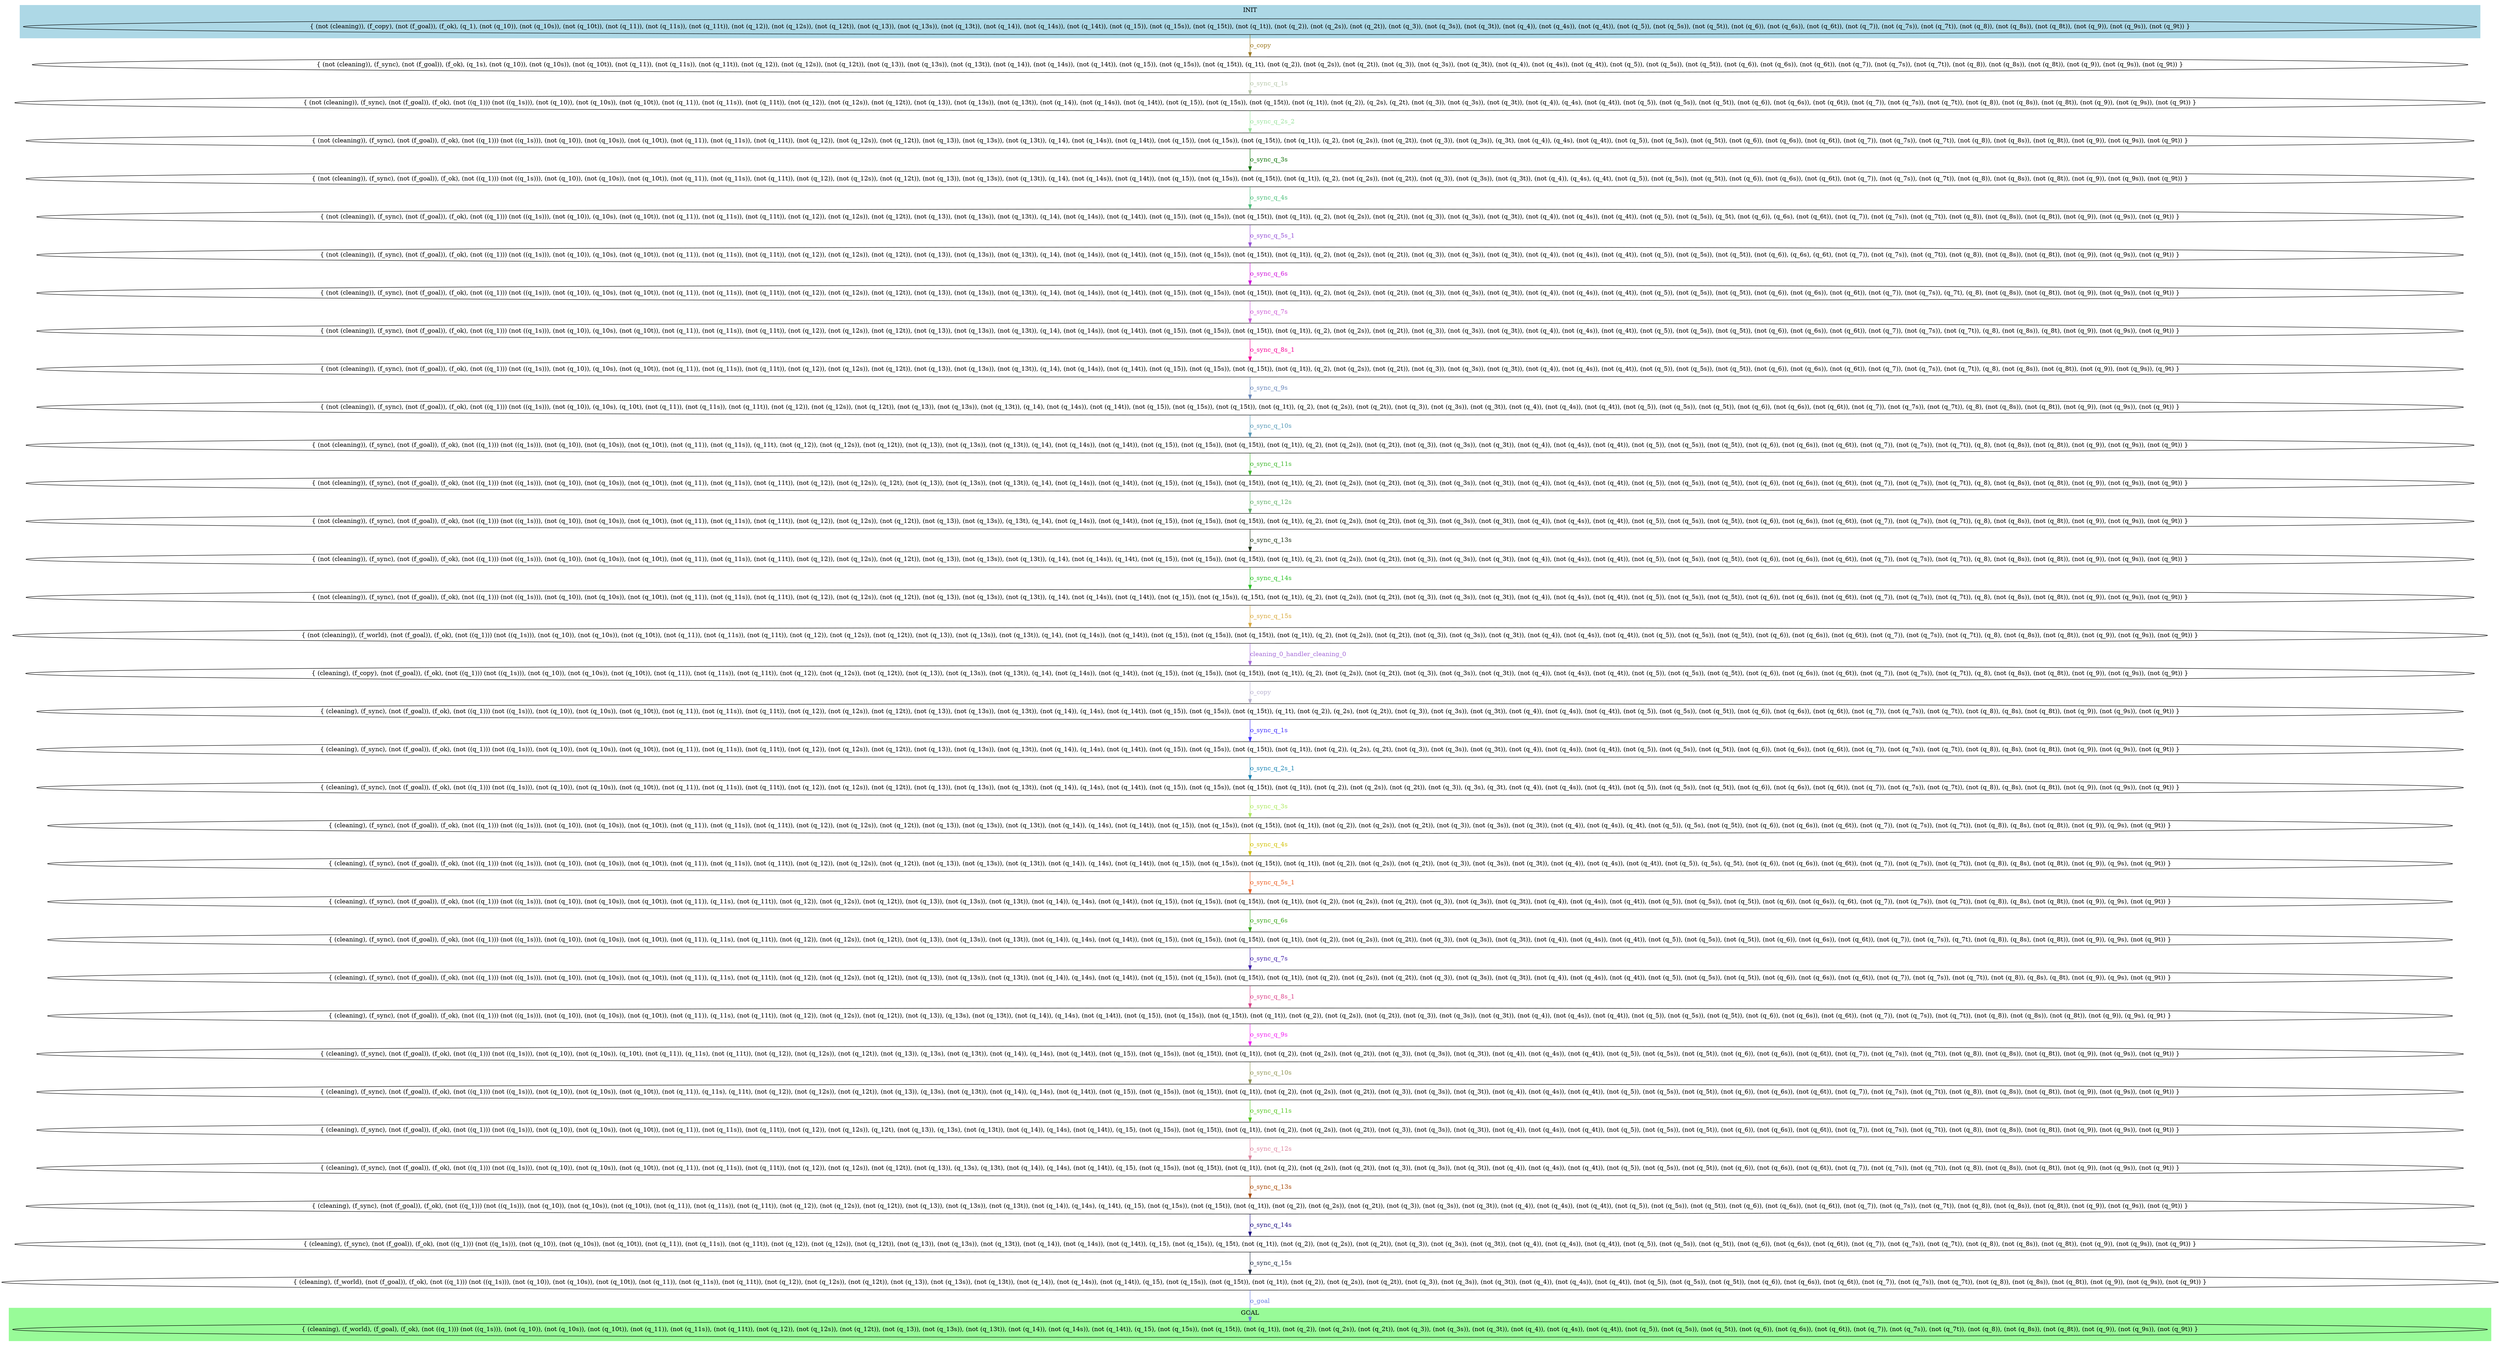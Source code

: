 digraph G {
0 [label="{ (not (cleaning)), (f_copy), (not (f_goal)), (f_ok), (q_1), (not (q_10)), (not (q_10s)), (not (q_10t)), (not (q_11)), (not (q_11s)), (not (q_11t)), (not (q_12)), (not (q_12s)), (not (q_12t)), (not (q_13)), (not (q_13s)), (not (q_13t)), (not (q_14)), (not (q_14s)), (not (q_14t)), (not (q_15)), (not (q_15s)), (not (q_15t)), (not (q_1t)), (not (q_2)), (not (q_2s)), (not (q_2t)), (not (q_3)), (not (q_3s)), (not (q_3t)), (not (q_4)), (not (q_4s)), (not (q_4t)), (not (q_5)), (not (q_5s)), (not (q_5t)), (not (q_6)), (not (q_6s)), (not (q_6t)), (not (q_7)), (not (q_7s)), (not (q_7t)), (not (q_8)), (not (q_8s)), (not (q_8t)), (not (q_9)), (not (q_9s)), (not (q_9t)) }"];
1 [label="{ (not (cleaning)), (f_sync), (not (f_goal)), (f_ok), (q_1s), (not (q_10)), (not (q_10s)), (not (q_10t)), (not (q_11)), (not (q_11s)), (not (q_11t)), (not (q_12)), (not (q_12s)), (not (q_12t)), (not (q_13)), (not (q_13s)), (not (q_13t)), (not (q_14)), (not (q_14s)), (not (q_14t)), (not (q_15)), (not (q_15s)), (not (q_15t)), (q_1t), (not (q_2)), (not (q_2s)), (not (q_2t)), (not (q_3)), (not (q_3s)), (not (q_3t)), (not (q_4)), (not (q_4s)), (not (q_4t)), (not (q_5)), (not (q_5s)), (not (q_5t)), (not (q_6)), (not (q_6s)), (not (q_6t)), (not (q_7)), (not (q_7s)), (not (q_7t)), (not (q_8)), (not (q_8s)), (not (q_8t)), (not (q_9)), (not (q_9s)), (not (q_9t)) }"];
2 [label="{ (not (cleaning)), (f_sync), (not (f_goal)), (f_ok), (not ((q_1))) (not ((q_1s))), (not (q_10)), (not (q_10s)), (not (q_10t)), (not (q_11)), (not (q_11s)), (not (q_11t)), (not (q_12)), (not (q_12s)), (not (q_12t)), (not (q_13)), (not (q_13s)), (not (q_13t)), (not (q_14)), (not (q_14s)), (not (q_14t)), (not (q_15)), (not (q_15s)), (not (q_15t)), (not (q_1t)), (not (q_2)), (q_2s), (q_2t), (not (q_3)), (not (q_3s)), (not (q_3t)), (not (q_4)), (q_4s), (not (q_4t)), (not (q_5)), (not (q_5s)), (not (q_5t)), (not (q_6)), (not (q_6s)), (not (q_6t)), (not (q_7)), (not (q_7s)), (not (q_7t)), (not (q_8)), (not (q_8s)), (not (q_8t)), (not (q_9)), (not (q_9s)), (not (q_9t)) }"];
3 [label="{ (not (cleaning)), (f_sync), (not (f_goal)), (f_ok), (not ((q_1))) (not ((q_1s))), (not (q_10)), (not (q_10s)), (not (q_10t)), (not (q_11)), (not (q_11s)), (not (q_11t)), (not (q_12)), (not (q_12s)), (not (q_12t)), (not (q_13)), (not (q_13s)), (not (q_13t)), (q_14), (not (q_14s)), (not (q_14t)), (not (q_15)), (not (q_15s)), (not (q_15t)), (not (q_1t)), (q_2), (not (q_2s)), (not (q_2t)), (not (q_3)), (not (q_3s)), (q_3t), (not (q_4)), (q_4s), (not (q_4t)), (not (q_5)), (not (q_5s)), (not (q_5t)), (not (q_6)), (not (q_6s)), (not (q_6t)), (not (q_7)), (not (q_7s)), (not (q_7t)), (not (q_8)), (not (q_8s)), (not (q_8t)), (not (q_9)), (not (q_9s)), (not (q_9t)) }"];
4 [label="{ (not (cleaning)), (f_sync), (not (f_goal)), (f_ok), (not ((q_1))) (not ((q_1s))), (not (q_10)), (not (q_10s)), (not (q_10t)), (not (q_11)), (not (q_11s)), (not (q_11t)), (not (q_12)), (not (q_12s)), (not (q_12t)), (not (q_13)), (not (q_13s)), (not (q_13t)), (q_14), (not (q_14s)), (not (q_14t)), (not (q_15)), (not (q_15s)), (not (q_15t)), (not (q_1t)), (q_2), (not (q_2s)), (not (q_2t)), (not (q_3)), (not (q_3s)), (not (q_3t)), (not (q_4)), (q_4s), (q_4t), (not (q_5)), (not (q_5s)), (not (q_5t)), (not (q_6)), (not (q_6s)), (not (q_6t)), (not (q_7)), (not (q_7s)), (not (q_7t)), (not (q_8)), (not (q_8s)), (not (q_8t)), (not (q_9)), (not (q_9s)), (not (q_9t)) }"];
5 [label="{ (not (cleaning)), (f_sync), (not (f_goal)), (f_ok), (not ((q_1))) (not ((q_1s))), (not (q_10)), (q_10s), (not (q_10t)), (not (q_11)), (not (q_11s)), (not (q_11t)), (not (q_12)), (not (q_12s)), (not (q_12t)), (not (q_13)), (not (q_13s)), (not (q_13t)), (q_14), (not (q_14s)), (not (q_14t)), (not (q_15)), (not (q_15s)), (not (q_15t)), (not (q_1t)), (q_2), (not (q_2s)), (not (q_2t)), (not (q_3)), (not (q_3s)), (not (q_3t)), (not (q_4)), (not (q_4s)), (not (q_4t)), (not (q_5)), (not (q_5s)), (q_5t), (not (q_6)), (q_6s), (not (q_6t)), (not (q_7)), (not (q_7s)), (not (q_7t)), (not (q_8)), (not (q_8s)), (not (q_8t)), (not (q_9)), (not (q_9s)), (not (q_9t)) }"];
6 [label="{ (not (cleaning)), (f_sync), (not (f_goal)), (f_ok), (not ((q_1))) (not ((q_1s))), (not (q_10)), (q_10s), (not (q_10t)), (not (q_11)), (not (q_11s)), (not (q_11t)), (not (q_12)), (not (q_12s)), (not (q_12t)), (not (q_13)), (not (q_13s)), (not (q_13t)), (q_14), (not (q_14s)), (not (q_14t)), (not (q_15)), (not (q_15s)), (not (q_15t)), (not (q_1t)), (q_2), (not (q_2s)), (not (q_2t)), (not (q_3)), (not (q_3s)), (not (q_3t)), (not (q_4)), (not (q_4s)), (not (q_4t)), (not (q_5)), (not (q_5s)), (not (q_5t)), (not (q_6)), (q_6s), (q_6t), (not (q_7)), (not (q_7s)), (not (q_7t)), (not (q_8)), (not (q_8s)), (not (q_8t)), (not (q_9)), (not (q_9s)), (not (q_9t)) }"];
7 [label="{ (not (cleaning)), (f_sync), (not (f_goal)), (f_ok), (not ((q_1))) (not ((q_1s))), (not (q_10)), (q_10s), (not (q_10t)), (not (q_11)), (not (q_11s)), (not (q_11t)), (not (q_12)), (not (q_12s)), (not (q_12t)), (not (q_13)), (not (q_13s)), (not (q_13t)), (q_14), (not (q_14s)), (not (q_14t)), (not (q_15)), (not (q_15s)), (not (q_15t)), (not (q_1t)), (q_2), (not (q_2s)), (not (q_2t)), (not (q_3)), (not (q_3s)), (not (q_3t)), (not (q_4)), (not (q_4s)), (not (q_4t)), (not (q_5)), (not (q_5s)), (not (q_5t)), (not (q_6)), (not (q_6s)), (not (q_6t)), (not (q_7)), (not (q_7s)), (q_7t), (q_8), (not (q_8s)), (not (q_8t)), (not (q_9)), (not (q_9s)), (not (q_9t)) }"];
8 [label="{ (not (cleaning)), (f_sync), (not (f_goal)), (f_ok), (not ((q_1))) (not ((q_1s))), (not (q_10)), (q_10s), (not (q_10t)), (not (q_11)), (not (q_11s)), (not (q_11t)), (not (q_12)), (not (q_12s)), (not (q_12t)), (not (q_13)), (not (q_13s)), (not (q_13t)), (q_14), (not (q_14s)), (not (q_14t)), (not (q_15)), (not (q_15s)), (not (q_15t)), (not (q_1t)), (q_2), (not (q_2s)), (not (q_2t)), (not (q_3)), (not (q_3s)), (not (q_3t)), (not (q_4)), (not (q_4s)), (not (q_4t)), (not (q_5)), (not (q_5s)), (not (q_5t)), (not (q_6)), (not (q_6s)), (not (q_6t)), (not (q_7)), (not (q_7s)), (not (q_7t)), (q_8), (not (q_8s)), (q_8t), (not (q_9)), (not (q_9s)), (not (q_9t)) }"];
9 [label="{ (not (cleaning)), (f_sync), (not (f_goal)), (f_ok), (not ((q_1))) (not ((q_1s))), (not (q_10)), (q_10s), (not (q_10t)), (not (q_11)), (not (q_11s)), (not (q_11t)), (not (q_12)), (not (q_12s)), (not (q_12t)), (not (q_13)), (not (q_13s)), (not (q_13t)), (q_14), (not (q_14s)), (not (q_14t)), (not (q_15)), (not (q_15s)), (not (q_15t)), (not (q_1t)), (q_2), (not (q_2s)), (not (q_2t)), (not (q_3)), (not (q_3s)), (not (q_3t)), (not (q_4)), (not (q_4s)), (not (q_4t)), (not (q_5)), (not (q_5s)), (not (q_5t)), (not (q_6)), (not (q_6s)), (not (q_6t)), (not (q_7)), (not (q_7s)), (not (q_7t)), (q_8), (not (q_8s)), (not (q_8t)), (not (q_9)), (not (q_9s)), (q_9t) }"];
10 [label="{ (not (cleaning)), (f_sync), (not (f_goal)), (f_ok), (not ((q_1))) (not ((q_1s))), (not (q_10)), (q_10s), (q_10t), (not (q_11)), (not (q_11s)), (not (q_11t)), (not (q_12)), (not (q_12s)), (not (q_12t)), (not (q_13)), (not (q_13s)), (not (q_13t)), (q_14), (not (q_14s)), (not (q_14t)), (not (q_15)), (not (q_15s)), (not (q_15t)), (not (q_1t)), (q_2), (not (q_2s)), (not (q_2t)), (not (q_3)), (not (q_3s)), (not (q_3t)), (not (q_4)), (not (q_4s)), (not (q_4t)), (not (q_5)), (not (q_5s)), (not (q_5t)), (not (q_6)), (not (q_6s)), (not (q_6t)), (not (q_7)), (not (q_7s)), (not (q_7t)), (q_8), (not (q_8s)), (not (q_8t)), (not (q_9)), (not (q_9s)), (not (q_9t)) }"];
11 [label="{ (not (cleaning)), (f_sync), (not (f_goal)), (f_ok), (not ((q_1))) (not ((q_1s))), (not (q_10)), (not (q_10s)), (not (q_10t)), (not (q_11)), (not (q_11s)), (q_11t), (not (q_12)), (not (q_12s)), (not (q_12t)), (not (q_13)), (not (q_13s)), (not (q_13t)), (q_14), (not (q_14s)), (not (q_14t)), (not (q_15)), (not (q_15s)), (not (q_15t)), (not (q_1t)), (q_2), (not (q_2s)), (not (q_2t)), (not (q_3)), (not (q_3s)), (not (q_3t)), (not (q_4)), (not (q_4s)), (not (q_4t)), (not (q_5)), (not (q_5s)), (not (q_5t)), (not (q_6)), (not (q_6s)), (not (q_6t)), (not (q_7)), (not (q_7s)), (not (q_7t)), (q_8), (not (q_8s)), (not (q_8t)), (not (q_9)), (not (q_9s)), (not (q_9t)) }"];
12 [label="{ (not (cleaning)), (f_sync), (not (f_goal)), (f_ok), (not ((q_1))) (not ((q_1s))), (not (q_10)), (not (q_10s)), (not (q_10t)), (not (q_11)), (not (q_11s)), (not (q_11t)), (not (q_12)), (not (q_12s)), (q_12t), (not (q_13)), (not (q_13s)), (not (q_13t)), (q_14), (not (q_14s)), (not (q_14t)), (not (q_15)), (not (q_15s)), (not (q_15t)), (not (q_1t)), (q_2), (not (q_2s)), (not (q_2t)), (not (q_3)), (not (q_3s)), (not (q_3t)), (not (q_4)), (not (q_4s)), (not (q_4t)), (not (q_5)), (not (q_5s)), (not (q_5t)), (not (q_6)), (not (q_6s)), (not (q_6t)), (not (q_7)), (not (q_7s)), (not (q_7t)), (q_8), (not (q_8s)), (not (q_8t)), (not (q_9)), (not (q_9s)), (not (q_9t)) }"];
13 [label="{ (not (cleaning)), (f_sync), (not (f_goal)), (f_ok), (not ((q_1))) (not ((q_1s))), (not (q_10)), (not (q_10s)), (not (q_10t)), (not (q_11)), (not (q_11s)), (not (q_11t)), (not (q_12)), (not (q_12s)), (not (q_12t)), (not (q_13)), (not (q_13s)), (q_13t), (q_14), (not (q_14s)), (not (q_14t)), (not (q_15)), (not (q_15s)), (not (q_15t)), (not (q_1t)), (q_2), (not (q_2s)), (not (q_2t)), (not (q_3)), (not (q_3s)), (not (q_3t)), (not (q_4)), (not (q_4s)), (not (q_4t)), (not (q_5)), (not (q_5s)), (not (q_5t)), (not (q_6)), (not (q_6s)), (not (q_6t)), (not (q_7)), (not (q_7s)), (not (q_7t)), (q_8), (not (q_8s)), (not (q_8t)), (not (q_9)), (not (q_9s)), (not (q_9t)) }"];
14 [label="{ (not (cleaning)), (f_sync), (not (f_goal)), (f_ok), (not ((q_1))) (not ((q_1s))), (not (q_10)), (not (q_10s)), (not (q_10t)), (not (q_11)), (not (q_11s)), (not (q_11t)), (not (q_12)), (not (q_12s)), (not (q_12t)), (not (q_13)), (not (q_13s)), (not (q_13t)), (q_14), (not (q_14s)), (q_14t), (not (q_15)), (not (q_15s)), (not (q_15t)), (not (q_1t)), (q_2), (not (q_2s)), (not (q_2t)), (not (q_3)), (not (q_3s)), (not (q_3t)), (not (q_4)), (not (q_4s)), (not (q_4t)), (not (q_5)), (not (q_5s)), (not (q_5t)), (not (q_6)), (not (q_6s)), (not (q_6t)), (not (q_7)), (not (q_7s)), (not (q_7t)), (q_8), (not (q_8s)), (not (q_8t)), (not (q_9)), (not (q_9s)), (not (q_9t)) }"];
15 [label="{ (not (cleaning)), (f_sync), (not (f_goal)), (f_ok), (not ((q_1))) (not ((q_1s))), (not (q_10)), (not (q_10s)), (not (q_10t)), (not (q_11)), (not (q_11s)), (not (q_11t)), (not (q_12)), (not (q_12s)), (not (q_12t)), (not (q_13)), (not (q_13s)), (not (q_13t)), (q_14), (not (q_14s)), (not (q_14t)), (not (q_15)), (not (q_15s)), (q_15t), (not (q_1t)), (q_2), (not (q_2s)), (not (q_2t)), (not (q_3)), (not (q_3s)), (not (q_3t)), (not (q_4)), (not (q_4s)), (not (q_4t)), (not (q_5)), (not (q_5s)), (not (q_5t)), (not (q_6)), (not (q_6s)), (not (q_6t)), (not (q_7)), (not (q_7s)), (not (q_7t)), (q_8), (not (q_8s)), (not (q_8t)), (not (q_9)), (not (q_9s)), (not (q_9t)) }"];
16 [label="{ (not (cleaning)), (f_world), (not (f_goal)), (f_ok), (not ((q_1))) (not ((q_1s))), (not (q_10)), (not (q_10s)), (not (q_10t)), (not (q_11)), (not (q_11s)), (not (q_11t)), (not (q_12)), (not (q_12s)), (not (q_12t)), (not (q_13)), (not (q_13s)), (not (q_13t)), (q_14), (not (q_14s)), (not (q_14t)), (not (q_15)), (not (q_15s)), (not (q_15t)), (not (q_1t)), (q_2), (not (q_2s)), (not (q_2t)), (not (q_3)), (not (q_3s)), (not (q_3t)), (not (q_4)), (not (q_4s)), (not (q_4t)), (not (q_5)), (not (q_5s)), (not (q_5t)), (not (q_6)), (not (q_6s)), (not (q_6t)), (not (q_7)), (not (q_7s)), (not (q_7t)), (q_8), (not (q_8s)), (not (q_8t)), (not (q_9)), (not (q_9s)), (not (q_9t)) }"];
17 [label="{ (cleaning), (f_copy), (not (f_goal)), (f_ok), (not ((q_1))) (not ((q_1s))), (not (q_10)), (not (q_10s)), (not (q_10t)), (not (q_11)), (not (q_11s)), (not (q_11t)), (not (q_12)), (not (q_12s)), (not (q_12t)), (not (q_13)), (not (q_13s)), (not (q_13t)), (q_14), (not (q_14s)), (not (q_14t)), (not (q_15)), (not (q_15s)), (not (q_15t)), (not (q_1t)), (q_2), (not (q_2s)), (not (q_2t)), (not (q_3)), (not (q_3s)), (not (q_3t)), (not (q_4)), (not (q_4s)), (not (q_4t)), (not (q_5)), (not (q_5s)), (not (q_5t)), (not (q_6)), (not (q_6s)), (not (q_6t)), (not (q_7)), (not (q_7s)), (not (q_7t)), (q_8), (not (q_8s)), (not (q_8t)), (not (q_9)), (not (q_9s)), (not (q_9t)) }"];
18 [label="{ (cleaning), (f_sync), (not (f_goal)), (f_ok), (not ((q_1))) (not ((q_1s))), (not (q_10)), (not (q_10s)), (not (q_10t)), (not (q_11)), (not (q_11s)), (not (q_11t)), (not (q_12)), (not (q_12s)), (not (q_12t)), (not (q_13)), (not (q_13s)), (not (q_13t)), (not (q_14)), (q_14s), (not (q_14t)), (not (q_15)), (not (q_15s)), (not (q_15t)), (q_1t), (not (q_2)), (q_2s), (not (q_2t)), (not (q_3)), (not (q_3s)), (not (q_3t)), (not (q_4)), (not (q_4s)), (not (q_4t)), (not (q_5)), (not (q_5s)), (not (q_5t)), (not (q_6)), (not (q_6s)), (not (q_6t)), (not (q_7)), (not (q_7s)), (not (q_7t)), (not (q_8)), (q_8s), (not (q_8t)), (not (q_9)), (not (q_9s)), (not (q_9t)) }"];
19 [label="{ (cleaning), (f_sync), (not (f_goal)), (f_ok), (not ((q_1))) (not ((q_1s))), (not (q_10)), (not (q_10s)), (not (q_10t)), (not (q_11)), (not (q_11s)), (not (q_11t)), (not (q_12)), (not (q_12s)), (not (q_12t)), (not (q_13)), (not (q_13s)), (not (q_13t)), (not (q_14)), (q_14s), (not (q_14t)), (not (q_15)), (not (q_15s)), (not (q_15t)), (not (q_1t)), (not (q_2)), (q_2s), (q_2t), (not (q_3)), (not (q_3s)), (not (q_3t)), (not (q_4)), (not (q_4s)), (not (q_4t)), (not (q_5)), (not (q_5s)), (not (q_5t)), (not (q_6)), (not (q_6s)), (not (q_6t)), (not (q_7)), (not (q_7s)), (not (q_7t)), (not (q_8)), (q_8s), (not (q_8t)), (not (q_9)), (not (q_9s)), (not (q_9t)) }"];
20 [label="{ (cleaning), (f_sync), (not (f_goal)), (f_ok), (not ((q_1))) (not ((q_1s))), (not (q_10)), (not (q_10s)), (not (q_10t)), (not (q_11)), (not (q_11s)), (not (q_11t)), (not (q_12)), (not (q_12s)), (not (q_12t)), (not (q_13)), (not (q_13s)), (not (q_13t)), (not (q_14)), (q_14s), (not (q_14t)), (not (q_15)), (not (q_15s)), (not (q_15t)), (not (q_1t)), (not (q_2)), (not (q_2s)), (not (q_2t)), (not (q_3)), (q_3s), (q_3t), (not (q_4)), (not (q_4s)), (not (q_4t)), (not (q_5)), (not (q_5s)), (not (q_5t)), (not (q_6)), (not (q_6s)), (not (q_6t)), (not (q_7)), (not (q_7s)), (not (q_7t)), (not (q_8)), (q_8s), (not (q_8t)), (not (q_9)), (not (q_9s)), (not (q_9t)) }"];
21 [label="{ (cleaning), (f_sync), (not (f_goal)), (f_ok), (not ((q_1))) (not ((q_1s))), (not (q_10)), (not (q_10s)), (not (q_10t)), (not (q_11)), (not (q_11s)), (not (q_11t)), (not (q_12)), (not (q_12s)), (not (q_12t)), (not (q_13)), (not (q_13s)), (not (q_13t)), (not (q_14)), (q_14s), (not (q_14t)), (not (q_15)), (not (q_15s)), (not (q_15t)), (not (q_1t)), (not (q_2)), (not (q_2s)), (not (q_2t)), (not (q_3)), (not (q_3s)), (not (q_3t)), (not (q_4)), (not (q_4s)), (q_4t), (not (q_5)), (q_5s), (not (q_5t)), (not (q_6)), (not (q_6s)), (not (q_6t)), (not (q_7)), (not (q_7s)), (not (q_7t)), (not (q_8)), (q_8s), (not (q_8t)), (not (q_9)), (q_9s), (not (q_9t)) }"];
22 [label="{ (cleaning), (f_sync), (not (f_goal)), (f_ok), (not ((q_1))) (not ((q_1s))), (not (q_10)), (not (q_10s)), (not (q_10t)), (not (q_11)), (not (q_11s)), (not (q_11t)), (not (q_12)), (not (q_12s)), (not (q_12t)), (not (q_13)), (not (q_13s)), (not (q_13t)), (not (q_14)), (q_14s), (not (q_14t)), (not (q_15)), (not (q_15s)), (not (q_15t)), (not (q_1t)), (not (q_2)), (not (q_2s)), (not (q_2t)), (not (q_3)), (not (q_3s)), (not (q_3t)), (not (q_4)), (not (q_4s)), (not (q_4t)), (not (q_5)), (q_5s), (q_5t), (not (q_6)), (not (q_6s)), (not (q_6t)), (not (q_7)), (not (q_7s)), (not (q_7t)), (not (q_8)), (q_8s), (not (q_8t)), (not (q_9)), (q_9s), (not (q_9t)) }"];
23 [label="{ (cleaning), (f_sync), (not (f_goal)), (f_ok), (not ((q_1))) (not ((q_1s))), (not (q_10)), (not (q_10s)), (not (q_10t)), (not (q_11)), (q_11s), (not (q_11t)), (not (q_12)), (not (q_12s)), (not (q_12t)), (not (q_13)), (not (q_13s)), (not (q_13t)), (not (q_14)), (q_14s), (not (q_14t)), (not (q_15)), (not (q_15s)), (not (q_15t)), (not (q_1t)), (not (q_2)), (not (q_2s)), (not (q_2t)), (not (q_3)), (not (q_3s)), (not (q_3t)), (not (q_4)), (not (q_4s)), (not (q_4t)), (not (q_5)), (not (q_5s)), (not (q_5t)), (not (q_6)), (not (q_6s)), (q_6t), (not (q_7)), (not (q_7s)), (not (q_7t)), (not (q_8)), (q_8s), (not (q_8t)), (not (q_9)), (q_9s), (not (q_9t)) }"];
24 [label="{ (cleaning), (f_sync), (not (f_goal)), (f_ok), (not ((q_1))) (not ((q_1s))), (not (q_10)), (not (q_10s)), (not (q_10t)), (not (q_11)), (q_11s), (not (q_11t)), (not (q_12)), (not (q_12s)), (not (q_12t)), (not (q_13)), (not (q_13s)), (not (q_13t)), (not (q_14)), (q_14s), (not (q_14t)), (not (q_15)), (not (q_15s)), (not (q_15t)), (not (q_1t)), (not (q_2)), (not (q_2s)), (not (q_2t)), (not (q_3)), (not (q_3s)), (not (q_3t)), (not (q_4)), (not (q_4s)), (not (q_4t)), (not (q_5)), (not (q_5s)), (not (q_5t)), (not (q_6)), (not (q_6s)), (not (q_6t)), (not (q_7)), (not (q_7s)), (q_7t), (not (q_8)), (q_8s), (not (q_8t)), (not (q_9)), (q_9s), (not (q_9t)) }"];
25 [label="{ (cleaning), (f_sync), (not (f_goal)), (f_ok), (not ((q_1))) (not ((q_1s))), (not (q_10)), (not (q_10s)), (not (q_10t)), (not (q_11)), (q_11s), (not (q_11t)), (not (q_12)), (not (q_12s)), (not (q_12t)), (not (q_13)), (not (q_13s)), (not (q_13t)), (not (q_14)), (q_14s), (not (q_14t)), (not (q_15)), (not (q_15s)), (not (q_15t)), (not (q_1t)), (not (q_2)), (not (q_2s)), (not (q_2t)), (not (q_3)), (not (q_3s)), (not (q_3t)), (not (q_4)), (not (q_4s)), (not (q_4t)), (not (q_5)), (not (q_5s)), (not (q_5t)), (not (q_6)), (not (q_6s)), (not (q_6t)), (not (q_7)), (not (q_7s)), (not (q_7t)), (not (q_8)), (q_8s), (q_8t), (not (q_9)), (q_9s), (not (q_9t)) }"];
26 [label="{ (cleaning), (f_sync), (not (f_goal)), (f_ok), (not ((q_1))) (not ((q_1s))), (not (q_10)), (not (q_10s)), (not (q_10t)), (not (q_11)), (q_11s), (not (q_11t)), (not (q_12)), (not (q_12s)), (not (q_12t)), (not (q_13)), (q_13s), (not (q_13t)), (not (q_14)), (q_14s), (not (q_14t)), (not (q_15)), (not (q_15s)), (not (q_15t)), (not (q_1t)), (not (q_2)), (not (q_2s)), (not (q_2t)), (not (q_3)), (not (q_3s)), (not (q_3t)), (not (q_4)), (not (q_4s)), (not (q_4t)), (not (q_5)), (not (q_5s)), (not (q_5t)), (not (q_6)), (not (q_6s)), (not (q_6t)), (not (q_7)), (not (q_7s)), (not (q_7t)), (not (q_8)), (not (q_8s)), (not (q_8t)), (not (q_9)), (q_9s), (q_9t) }"];
27 [label="{ (cleaning), (f_sync), (not (f_goal)), (f_ok), (not ((q_1))) (not ((q_1s))), (not (q_10)), (not (q_10s)), (q_10t), (not (q_11)), (q_11s), (not (q_11t)), (not (q_12)), (not (q_12s)), (not (q_12t)), (not (q_13)), (q_13s), (not (q_13t)), (not (q_14)), (q_14s), (not (q_14t)), (not (q_15)), (not (q_15s)), (not (q_15t)), (not (q_1t)), (not (q_2)), (not (q_2s)), (not (q_2t)), (not (q_3)), (not (q_3s)), (not (q_3t)), (not (q_4)), (not (q_4s)), (not (q_4t)), (not (q_5)), (not (q_5s)), (not (q_5t)), (not (q_6)), (not (q_6s)), (not (q_6t)), (not (q_7)), (not (q_7s)), (not (q_7t)), (not (q_8)), (not (q_8s)), (not (q_8t)), (not (q_9)), (not (q_9s)), (not (q_9t)) }"];
28 [label="{ (cleaning), (f_sync), (not (f_goal)), (f_ok), (not ((q_1))) (not ((q_1s))), (not (q_10)), (not (q_10s)), (not (q_10t)), (not (q_11)), (q_11s), (q_11t), (not (q_12)), (not (q_12s)), (not (q_12t)), (not (q_13)), (q_13s), (not (q_13t)), (not (q_14)), (q_14s), (not (q_14t)), (not (q_15)), (not (q_15s)), (not (q_15t)), (not (q_1t)), (not (q_2)), (not (q_2s)), (not (q_2t)), (not (q_3)), (not (q_3s)), (not (q_3t)), (not (q_4)), (not (q_4s)), (not (q_4t)), (not (q_5)), (not (q_5s)), (not (q_5t)), (not (q_6)), (not (q_6s)), (not (q_6t)), (not (q_7)), (not (q_7s)), (not (q_7t)), (not (q_8)), (not (q_8s)), (not (q_8t)), (not (q_9)), (not (q_9s)), (not (q_9t)) }"];
29 [label="{ (cleaning), (f_sync), (not (f_goal)), (f_ok), (not ((q_1))) (not ((q_1s))), (not (q_10)), (not (q_10s)), (not (q_10t)), (not (q_11)), (not (q_11s)), (not (q_11t)), (not (q_12)), (not (q_12s)), (q_12t), (not (q_13)), (q_13s), (not (q_13t)), (not (q_14)), (q_14s), (not (q_14t)), (q_15), (not (q_15s)), (not (q_15t)), (not (q_1t)), (not (q_2)), (not (q_2s)), (not (q_2t)), (not (q_3)), (not (q_3s)), (not (q_3t)), (not (q_4)), (not (q_4s)), (not (q_4t)), (not (q_5)), (not (q_5s)), (not (q_5t)), (not (q_6)), (not (q_6s)), (not (q_6t)), (not (q_7)), (not (q_7s)), (not (q_7t)), (not (q_8)), (not (q_8s)), (not (q_8t)), (not (q_9)), (not (q_9s)), (not (q_9t)) }"];
30 [label="{ (cleaning), (f_sync), (not (f_goal)), (f_ok), (not ((q_1))) (not ((q_1s))), (not (q_10)), (not (q_10s)), (not (q_10t)), (not (q_11)), (not (q_11s)), (not (q_11t)), (not (q_12)), (not (q_12s)), (not (q_12t)), (not (q_13)), (q_13s), (q_13t), (not (q_14)), (q_14s), (not (q_14t)), (q_15), (not (q_15s)), (not (q_15t)), (not (q_1t)), (not (q_2)), (not (q_2s)), (not (q_2t)), (not (q_3)), (not (q_3s)), (not (q_3t)), (not (q_4)), (not (q_4s)), (not (q_4t)), (not (q_5)), (not (q_5s)), (not (q_5t)), (not (q_6)), (not (q_6s)), (not (q_6t)), (not (q_7)), (not (q_7s)), (not (q_7t)), (not (q_8)), (not (q_8s)), (not (q_8t)), (not (q_9)), (not (q_9s)), (not (q_9t)) }"];
31 [label="{ (cleaning), (f_sync), (not (f_goal)), (f_ok), (not ((q_1))) (not ((q_1s))), (not (q_10)), (not (q_10s)), (not (q_10t)), (not (q_11)), (not (q_11s)), (not (q_11t)), (not (q_12)), (not (q_12s)), (not (q_12t)), (not (q_13)), (not (q_13s)), (not (q_13t)), (not (q_14)), (q_14s), (q_14t), (q_15), (not (q_15s)), (not (q_15t)), (not (q_1t)), (not (q_2)), (not (q_2s)), (not (q_2t)), (not (q_3)), (not (q_3s)), (not (q_3t)), (not (q_4)), (not (q_4s)), (not (q_4t)), (not (q_5)), (not (q_5s)), (not (q_5t)), (not (q_6)), (not (q_6s)), (not (q_6t)), (not (q_7)), (not (q_7s)), (not (q_7t)), (not (q_8)), (not (q_8s)), (not (q_8t)), (not (q_9)), (not (q_9s)), (not (q_9t)) }"];
32 [label="{ (cleaning), (f_sync), (not (f_goal)), (f_ok), (not ((q_1))) (not ((q_1s))), (not (q_10)), (not (q_10s)), (not (q_10t)), (not (q_11)), (not (q_11s)), (not (q_11t)), (not (q_12)), (not (q_12s)), (not (q_12t)), (not (q_13)), (not (q_13s)), (not (q_13t)), (not (q_14)), (not (q_14s)), (not (q_14t)), (q_15), (not (q_15s)), (q_15t), (not (q_1t)), (not (q_2)), (not (q_2s)), (not (q_2t)), (not (q_3)), (not (q_3s)), (not (q_3t)), (not (q_4)), (not (q_4s)), (not (q_4t)), (not (q_5)), (not (q_5s)), (not (q_5t)), (not (q_6)), (not (q_6s)), (not (q_6t)), (not (q_7)), (not (q_7s)), (not (q_7t)), (not (q_8)), (not (q_8s)), (not (q_8t)), (not (q_9)), (not (q_9s)), (not (q_9t)) }"];
33 [label="{ (cleaning), (f_world), (not (f_goal)), (f_ok), (not ((q_1))) (not ((q_1s))), (not (q_10)), (not (q_10s)), (not (q_10t)), (not (q_11)), (not (q_11s)), (not (q_11t)), (not (q_12)), (not (q_12s)), (not (q_12t)), (not (q_13)), (not (q_13s)), (not (q_13t)), (not (q_14)), (not (q_14s)), (not (q_14t)), (q_15), (not (q_15s)), (not (q_15t)), (not (q_1t)), (not (q_2)), (not (q_2s)), (not (q_2t)), (not (q_3)), (not (q_3s)), (not (q_3t)), (not (q_4)), (not (q_4s)), (not (q_4t)), (not (q_5)), (not (q_5s)), (not (q_5t)), (not (q_6)), (not (q_6s)), (not (q_6t)), (not (q_7)), (not (q_7s)), (not (q_7t)), (not (q_8)), (not (q_8s)), (not (q_8t)), (not (q_9)), (not (q_9s)), (not (q_9t)) }"];
34 [label="{ (cleaning), (f_world), (f_goal), (f_ok), (not ((q_1))) (not ((q_1s))), (not (q_10)), (not (q_10s)), (not (q_10t)), (not (q_11)), (not (q_11s)), (not (q_11t)), (not (q_12)), (not (q_12s)), (not (q_12t)), (not (q_13)), (not (q_13s)), (not (q_13t)), (not (q_14)), (not (q_14s)), (not (q_14t)), (q_15), (not (q_15s)), (not (q_15t)), (not (q_1t)), (not (q_2)), (not (q_2s)), (not (q_2t)), (not (q_3)), (not (q_3s)), (not (q_3t)), (not (q_4)), (not (q_4s)), (not (q_4t)), (not (q_5)), (not (q_5s)), (not (q_5t)), (not (q_6)), (not (q_6s)), (not (q_6t)), (not (q_7)), (not (q_7s)), (not (q_7t)), (not (q_8)), (not (q_8s)), (not (q_8t)), (not (q_9)), (not (q_9s)), (not (q_9t)) }"];
0 -> 1 [label="o_copy", color="#A07C26", fontcolor="#A07C26"];
1 -> 2 [label="o_sync_q_1s", color="#B9C8AC", fontcolor="#B9C8AC"];
2 -> 3 [label="o_sync_q_2s_2", color="#9CE39F", fontcolor="#9CE39F"];
3 -> 4 [label="o_sync_q_3s", color="#13740D", fontcolor="#13740D"];
4 -> 5 [label="o_sync_q_4s", color="#4DBF7C", fontcolor="#4DBF7C"];
5 -> 6 [label="o_sync_q_5s_1", color="#9753D7", fontcolor="#9753D7"];
6 -> 7 [label="o_sync_q_6s", color="#D014DC", fontcolor="#D014DC"];
7 -> 8 [label="o_sync_q_7s", color="#CC5BD6", fontcolor="#CC5BD6"];
8 -> 9 [label="o_sync_q_8s_1", color="#F50699", fontcolor="#F50699"];
9 -> 10 [label="o_sync_q_9s", color="#6887BA", fontcolor="#6887BA"];
10 -> 11 [label="o_sync_q_10s", color="#589AB8", fontcolor="#589AB8"];
11 -> 12 [label="o_sync_q_11s", color="#42B82F", fontcolor="#42B82F"];
12 -> 13 [label="o_sync_q_12s", color="#61AD68", fontcolor="#61AD68"];
13 -> 14 [label="o_sync_q_13s", color="#223619", fontcolor="#223619"];
14 -> 15 [label="o_sync_q_14s", color="#2CC329", fontcolor="#2CC329"];
15 -> 16 [label="o_sync_q_15s", color="#D9AA40", fontcolor="#D9AA40"];
16 -> 17 [label="cleaning_0_handler_cleaning_0", color="#A66DD8", fontcolor="#A66DD8"];
17 -> 18 [label="o_copy", color="#BBB5D1", fontcolor="#BBB5D1"];
18 -> 19 [label="o_sync_q_1s", color="#4434FD", fontcolor="#4434FD"];
19 -> 20 [label="o_sync_q_2s_1", color="#1A85B5", fontcolor="#1A85B5"];
20 -> 21 [label="o_sync_q_3s", color="#AEE961", fontcolor="#AEE961"];
21 -> 22 [label="o_sync_q_4s", color="#D1C107", fontcolor="#D1C107"];
22 -> 23 [label="o_sync_q_5s_1", color="#EB6126", fontcolor="#EB6126"];
23 -> 24 [label="o_sync_q_6s", color="#39A61B", fontcolor="#39A61B"];
24 -> 25 [label="o_sync_q_7s", color="#4324AB", fontcolor="#4324AB"];
25 -> 26 [label="o_sync_q_8s_1", color="#DB458A", fontcolor="#DB458A"];
26 -> 27 [label="o_sync_q_9s", color="#F223F2", fontcolor="#F223F2"];
27 -> 28 [label="o_sync_q_10s", color="#94975B", fontcolor="#94975B"];
28 -> 29 [label="o_sync_q_11s", color="#56C723", fontcolor="#56C723"];
29 -> 30 [label="o_sync_q_12s", color="#DE87A1", fontcolor="#DE87A1"];
30 -> 31 [label="o_sync_q_13s", color="#A94C0B", fontcolor="#A94C0B"];
31 -> 32 [label="o_sync_q_14s", color="#1E1084", fontcolor="#1E1084"];
32 -> 33 [label="o_sync_q_15s", color="#212E44", fontcolor="#212E44"];
33 -> 34 [label="o_goal", color="#6B80E2", fontcolor="#6B80E2"];
subgraph cluster_goal_34 {
style=filled;
color=palegreen;
34;
label="GOAL";
}
subgraph cluster_init {
style=filled;
color=lightblue;
0;
label="INIT";
}
}
